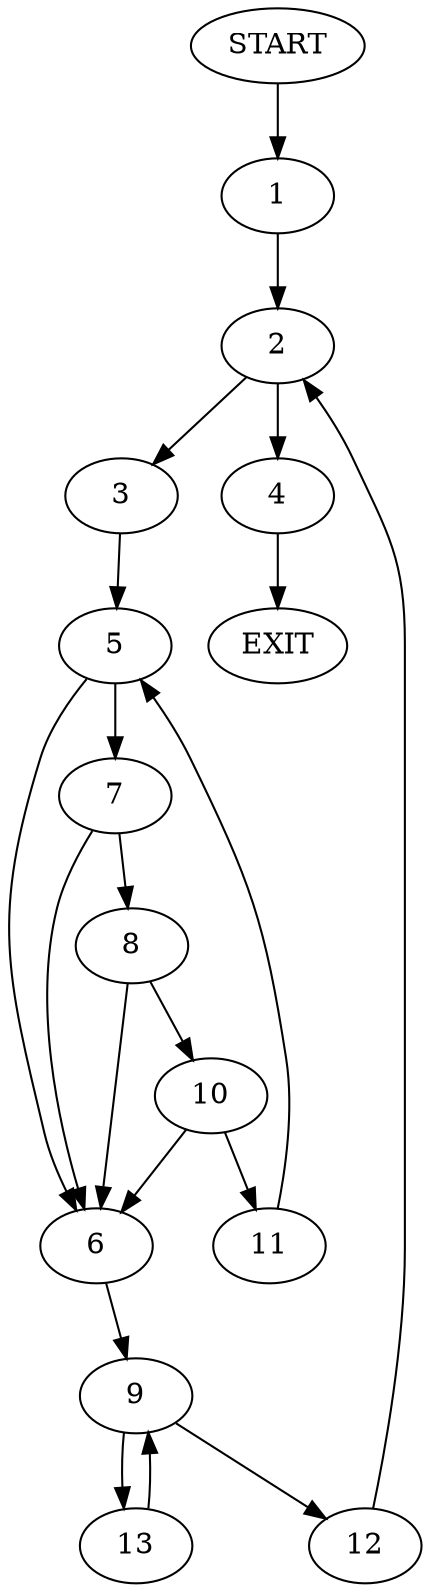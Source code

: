 digraph {
0 [label="START"]
14 [label="EXIT"]
0 -> 1
1 -> 2
2 -> 3
2 -> 4
4 -> 14
3 -> 5
5 -> 6
5 -> 7
7 -> 6
7 -> 8
6 -> 9
8 -> 6
8 -> 10
10 -> 6
10 -> 11
11 -> 5
9 -> 12
9 -> 13
12 -> 2
13 -> 9
}
